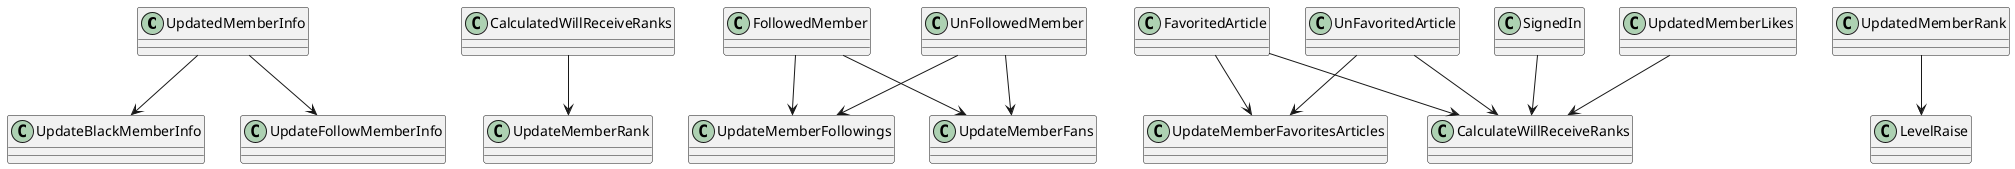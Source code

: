 @startuml
UpdatedMemberInfo           -down-> UpdateBlackMemberInfo
UpdatedMemberInfo           -down-> UpdateFollowMemberInfo
CalculatedWillReceiveRanks  -down-> UpdateMemberRank
FollowedMember              -down-> UpdateMemberFollowings
FollowedMember              -down-> UpdateMemberFans
UnFollowedMember            -down-> UpdateMemberFollowings
UnFollowedMember            -down-> UpdateMemberFans
FavoritedArticle            -down-> UpdateMemberFavoritesArticles
UnFavoritedArticle          -down-> UpdateMemberFavoritesArticles
SignedIn                    -down-> CalculateWillReceiveRanks
FavoritedArticle            -down-> CalculateWillReceiveRanks
UnFavoritedArticle          -down-> CalculateWillReceiveRanks
UpdatedMemberLikes          -down-> CalculateWillReceiveRanks
UpdatedMemberRank           -down-> LevelRaise
@enduml
